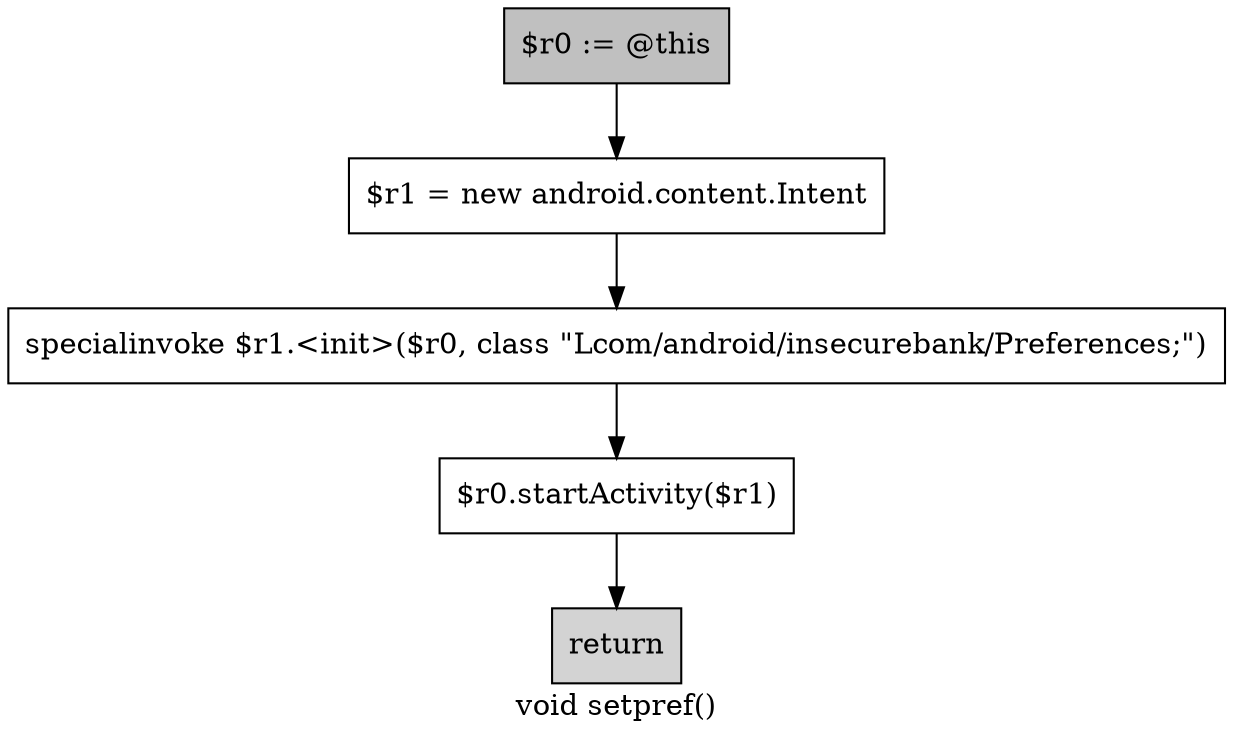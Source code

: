 digraph "void setpref()" {
    label="void setpref()";
    node [shape=box];
    "0" [style=filled,fillcolor=gray,label="$r0 := @this",];
    "1" [label="$r1 = new android.content.Intent",];
    "0"->"1";
    "2" [label="specialinvoke $r1.<init>($r0, class \"Lcom/android/insecurebank/Preferences;\")",];
    "1"->"2";
    "3" [label="$r0.startActivity($r1)",];
    "2"->"3";
    "4" [style=filled,fillcolor=lightgray,label="return",];
    "3"->"4";
}
